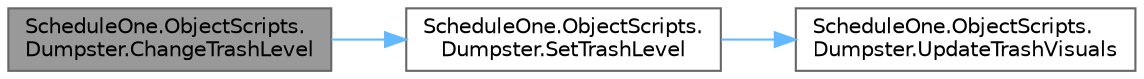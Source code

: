 digraph "ScheduleOne.ObjectScripts.Dumpster.ChangeTrashLevel"
{
 // LATEX_PDF_SIZE
  bgcolor="transparent";
  edge [fontname=Helvetica,fontsize=10,labelfontname=Helvetica,labelfontsize=10];
  node [fontname=Helvetica,fontsize=10,shape=box,height=0.2,width=0.4];
  rankdir="LR";
  Node1 [id="Node000001",label="ScheduleOne.ObjectScripts.\lDumpster.ChangeTrashLevel",height=0.2,width=0.4,color="gray40", fillcolor="grey60", style="filled", fontcolor="black",tooltip=" "];
  Node1 -> Node2 [id="edge1_Node000001_Node000002",color="steelblue1",style="solid",tooltip=" "];
  Node2 [id="Node000002",label="ScheduleOne.ObjectScripts.\lDumpster.SetTrashLevel",height=0.2,width=0.4,color="grey40", fillcolor="white", style="filled",URL="$class_schedule_one_1_1_object_scripts_1_1_dumpster.html#a8080adfa6a4129ddfb2cdc3dd61c3218",tooltip=" "];
  Node2 -> Node3 [id="edge2_Node000002_Node000003",color="steelblue1",style="solid",tooltip=" "];
  Node3 [id="Node000003",label="ScheduleOne.ObjectScripts.\lDumpster.UpdateTrashVisuals",height=0.2,width=0.4,color="grey40", fillcolor="white", style="filled",URL="$class_schedule_one_1_1_object_scripts_1_1_dumpster.html#aac7e89ead7d8b35165221a0a55acdf44",tooltip=" "];
}
